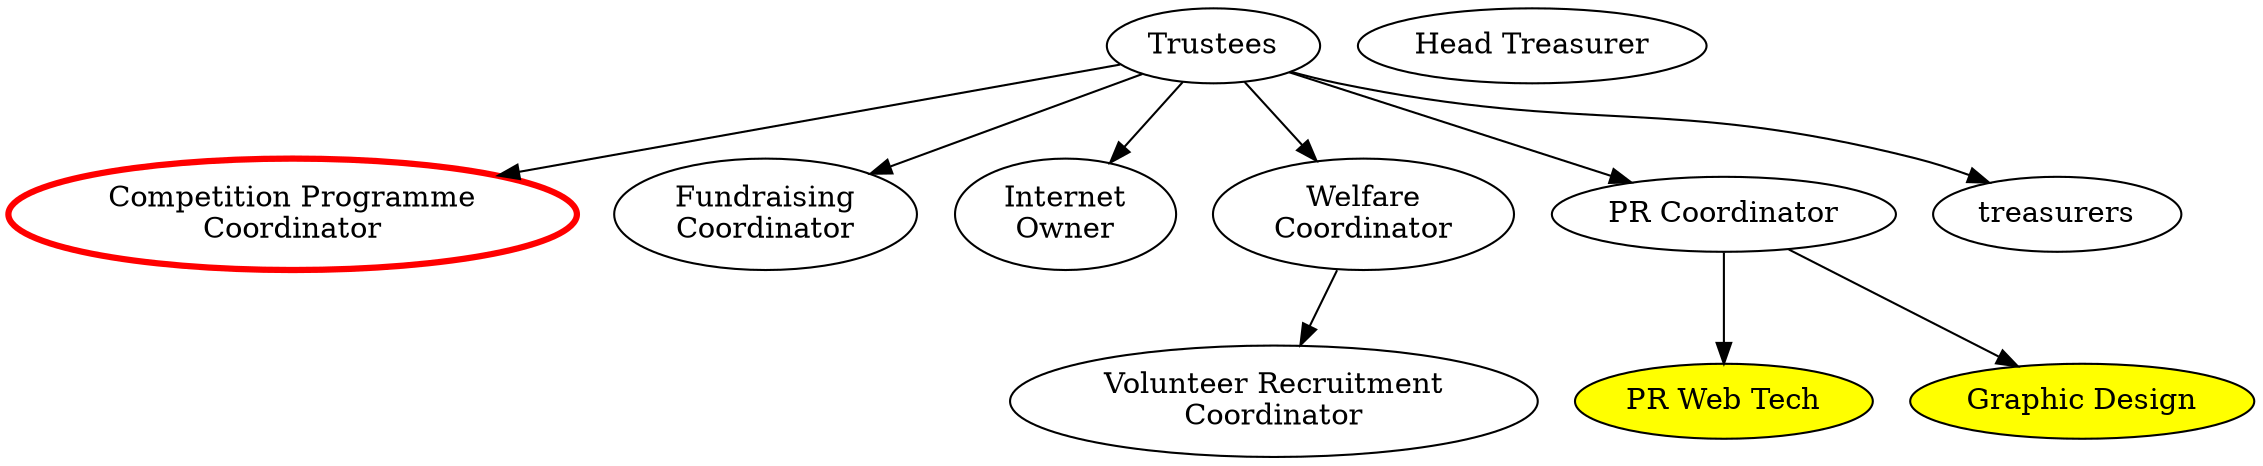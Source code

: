 digraph {
	####### Node declarations
	### Highest-level
	trustees [label="Trustees" email="trustees@studentrobotics.org"];
	
	### Second level
	comp_prog_coord [label="Competition Programme\nCoordinator" color=red penwidth=3 rolesexclude=true]; // Email and tel defined in comp-prog.dot
	fund_coord [label="Fundraising\nCoordinator" email="fundraising@studentrobotics.org"];
	head_treasurer [label="Head Treasurer" email="treasurer@studentrobotics.org"];
	internet_owner [label="Internet\nOwner" email="internet@studentrobotics.org"];
	welfare_coord [label="Welfare\nCoordinator" email="welfare@studentrobotics.org"];
	pr_coord [label="PR Coordinator" email="pr@studentrobotics.org"];
	
	### Third Level
	
	# PR Coordinator Subordinates
	pr_web_tech [label="PR Web Tech" fillcolor=yellow style=filled contactsexclude=true];
	graphic_design [label="Graphic Design" fillcolor=yellow style=filled contactsexclude=true];
	
	# Welfare Coordinator Subordinates
	vol_rec_coord[label="Volunteer Recruitment\nCoordinator" email="volunteer-recruitment@studentrobotics.org"];
	
	###### Connections between nodes
	
	trustees -> { comp_prog_coord fund_coord treasurers pr_coord internet_owner welfare_coord };
	
	pr_coord -> { pr_web_tech graphic_design };
	welfare_coord -> { vol_rec_coord };
}
